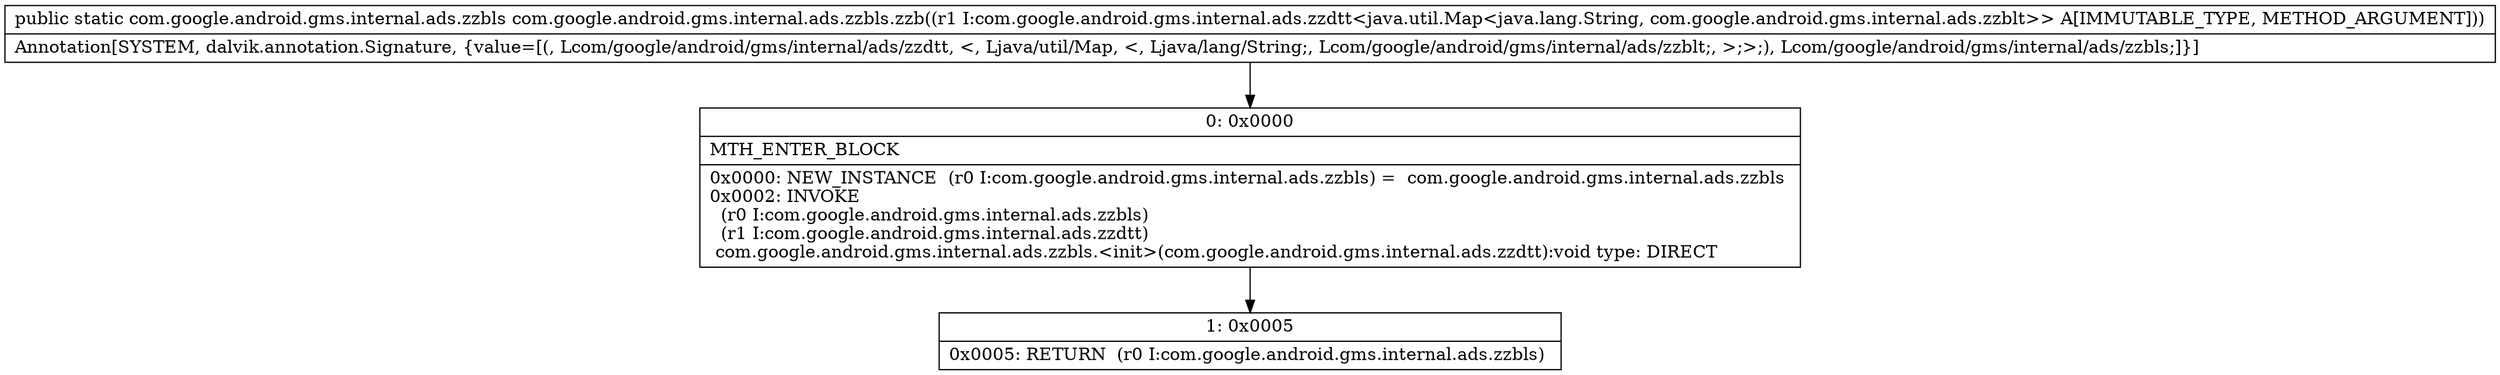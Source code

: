 digraph "CFG forcom.google.android.gms.internal.ads.zzbls.zzb(Lcom\/google\/android\/gms\/internal\/ads\/zzdtt;)Lcom\/google\/android\/gms\/internal\/ads\/zzbls;" {
Node_0 [shape=record,label="{0\:\ 0x0000|MTH_ENTER_BLOCK\l|0x0000: NEW_INSTANCE  (r0 I:com.google.android.gms.internal.ads.zzbls) =  com.google.android.gms.internal.ads.zzbls \l0x0002: INVOKE  \l  (r0 I:com.google.android.gms.internal.ads.zzbls)\l  (r1 I:com.google.android.gms.internal.ads.zzdtt)\l com.google.android.gms.internal.ads.zzbls.\<init\>(com.google.android.gms.internal.ads.zzdtt):void type: DIRECT \l}"];
Node_1 [shape=record,label="{1\:\ 0x0005|0x0005: RETURN  (r0 I:com.google.android.gms.internal.ads.zzbls) \l}"];
MethodNode[shape=record,label="{public static com.google.android.gms.internal.ads.zzbls com.google.android.gms.internal.ads.zzbls.zzb((r1 I:com.google.android.gms.internal.ads.zzdtt\<java.util.Map\<java.lang.String, com.google.android.gms.internal.ads.zzblt\>\> A[IMMUTABLE_TYPE, METHOD_ARGUMENT]))  | Annotation[SYSTEM, dalvik.annotation.Signature, \{value=[(, Lcom\/google\/android\/gms\/internal\/ads\/zzdtt, \<, Ljava\/util\/Map, \<, Ljava\/lang\/String;, Lcom\/google\/android\/gms\/internal\/ads\/zzblt;, \>;\>;), Lcom\/google\/android\/gms\/internal\/ads\/zzbls;]\}]\l}"];
MethodNode -> Node_0;
Node_0 -> Node_1;
}


